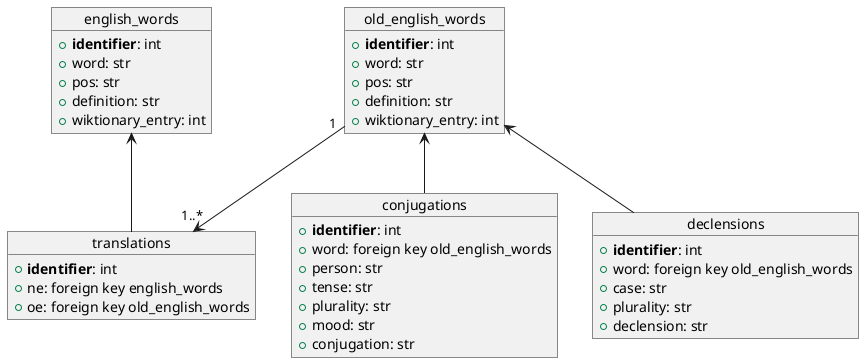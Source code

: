 @startuml
object english_words {
    + **identifier**: int
    + word: str
    + pos: str
    + definition: str
    + wiktionary_entry: int
}

object old_english_words {
    + **identifier**: int
    + word: str
    + pos: str
    + definition: str
    + wiktionary_entry: int
}

object translations {
    + **identifier**: int
    + ne: foreign key english_words
    + oe: foreign key old_english_words
}

english_words <-- translations
old_english_words "1" --> "1..*" translations

object conjugations {
    + **identifier**: int
    + word: foreign key old_english_words
    + person: str
    + tense: str
    + plurality: str
    + mood: str
    + conjugation: str
}

old_english_words  <-- conjugations

object declensions {
    + **identifier**: int
    + word: foreign key old_english_words
    + case: str
    + plurality: str
    + declension: str
}

old_english_words <-- declensions
@enduml
